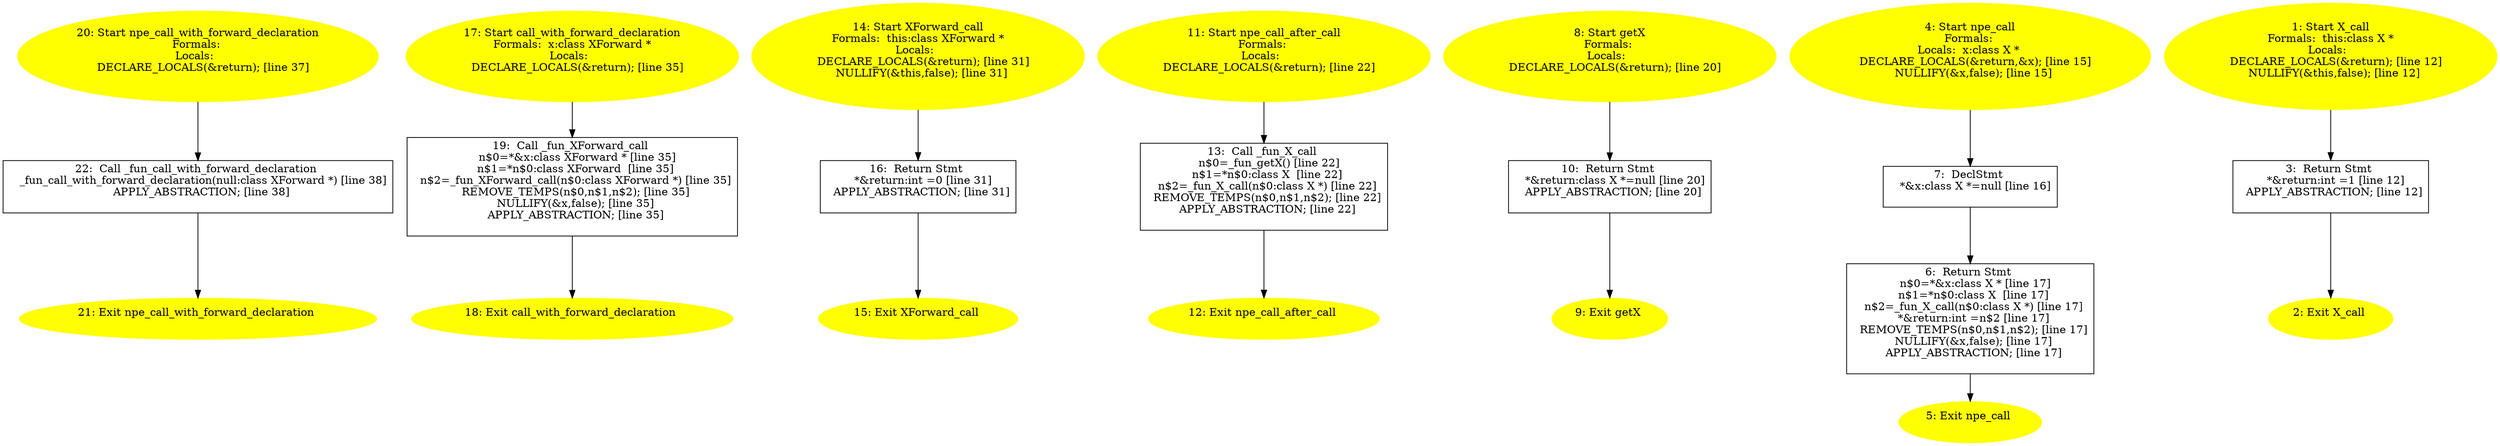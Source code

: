 digraph iCFG {
22 [label="22:  Call _fun_call_with_forward_declaration \n   _fun_call_with_forward_declaration(null:class XForward *) [line 38]\n  APPLY_ABSTRACTION; [line 38]\n " shape="box"]
	

	 22 -> 21 ;
21 [label="21: Exit npe_call_with_forward_declaration \n  " color=yellow style=filled]
	

20 [label="20: Start npe_call_with_forward_declaration\nFormals: \nLocals:  \n   DECLARE_LOCALS(&return); [line 37]\n " color=yellow style=filled]
	

	 20 -> 22 ;
19 [label="19:  Call _fun_XForward_call \n   n$0=*&x:class XForward * [line 35]\n  n$1=*n$0:class XForward  [line 35]\n  n$2=_fun_XForward_call(n$0:class XForward *) [line 35]\n  REMOVE_TEMPS(n$0,n$1,n$2); [line 35]\n  NULLIFY(&x,false); [line 35]\n  APPLY_ABSTRACTION; [line 35]\n " shape="box"]
	

	 19 -> 18 ;
18 [label="18: Exit call_with_forward_declaration \n  " color=yellow style=filled]
	

17 [label="17: Start call_with_forward_declaration\nFormals:  x:class XForward *\nLocals:  \n   DECLARE_LOCALS(&return); [line 35]\n " color=yellow style=filled]
	

	 17 -> 19 ;
16 [label="16:  Return Stmt \n   *&return:int =0 [line 31]\n  APPLY_ABSTRACTION; [line 31]\n " shape="box"]
	

	 16 -> 15 ;
15 [label="15: Exit XForward_call \n  " color=yellow style=filled]
	

14 [label="14: Start XForward_call\nFormals:  this:class XForward *\nLocals:  \n   DECLARE_LOCALS(&return); [line 31]\n  NULLIFY(&this,false); [line 31]\n " color=yellow style=filled]
	

	 14 -> 16 ;
13 [label="13:  Call _fun_X_call \n   n$0=_fun_getX() [line 22]\n  n$1=*n$0:class X  [line 22]\n  n$2=_fun_X_call(n$0:class X *) [line 22]\n  REMOVE_TEMPS(n$0,n$1,n$2); [line 22]\n  APPLY_ABSTRACTION; [line 22]\n " shape="box"]
	

	 13 -> 12 ;
12 [label="12: Exit npe_call_after_call \n  " color=yellow style=filled]
	

11 [label="11: Start npe_call_after_call\nFormals: \nLocals:  \n   DECLARE_LOCALS(&return); [line 22]\n " color=yellow style=filled]
	

	 11 -> 13 ;
10 [label="10:  Return Stmt \n   *&return:class X *=null [line 20]\n  APPLY_ABSTRACTION; [line 20]\n " shape="box"]
	

	 10 -> 9 ;
9 [label="9: Exit getX \n  " color=yellow style=filled]
	

8 [label="8: Start getX\nFormals: \nLocals:  \n   DECLARE_LOCALS(&return); [line 20]\n " color=yellow style=filled]
	

	 8 -> 10 ;
7 [label="7:  DeclStmt \n   *&x:class X *=null [line 16]\n " shape="box"]
	

	 7 -> 6 ;
6 [label="6:  Return Stmt \n   n$0=*&x:class X * [line 17]\n  n$1=*n$0:class X  [line 17]\n  n$2=_fun_X_call(n$0:class X *) [line 17]\n  *&return:int =n$2 [line 17]\n  REMOVE_TEMPS(n$0,n$1,n$2); [line 17]\n  NULLIFY(&x,false); [line 17]\n  APPLY_ABSTRACTION; [line 17]\n " shape="box"]
	

	 6 -> 5 ;
5 [label="5: Exit npe_call \n  " color=yellow style=filled]
	

4 [label="4: Start npe_call\nFormals: \nLocals:  x:class X * \n   DECLARE_LOCALS(&return,&x); [line 15]\n  NULLIFY(&x,false); [line 15]\n " color=yellow style=filled]
	

	 4 -> 7 ;
3 [label="3:  Return Stmt \n   *&return:int =1 [line 12]\n  APPLY_ABSTRACTION; [line 12]\n " shape="box"]
	

	 3 -> 2 ;
2 [label="2: Exit X_call \n  " color=yellow style=filled]
	

1 [label="1: Start X_call\nFormals:  this:class X *\nLocals:  \n   DECLARE_LOCALS(&return); [line 12]\n  NULLIFY(&this,false); [line 12]\n " color=yellow style=filled]
	

	 1 -> 3 ;
}
